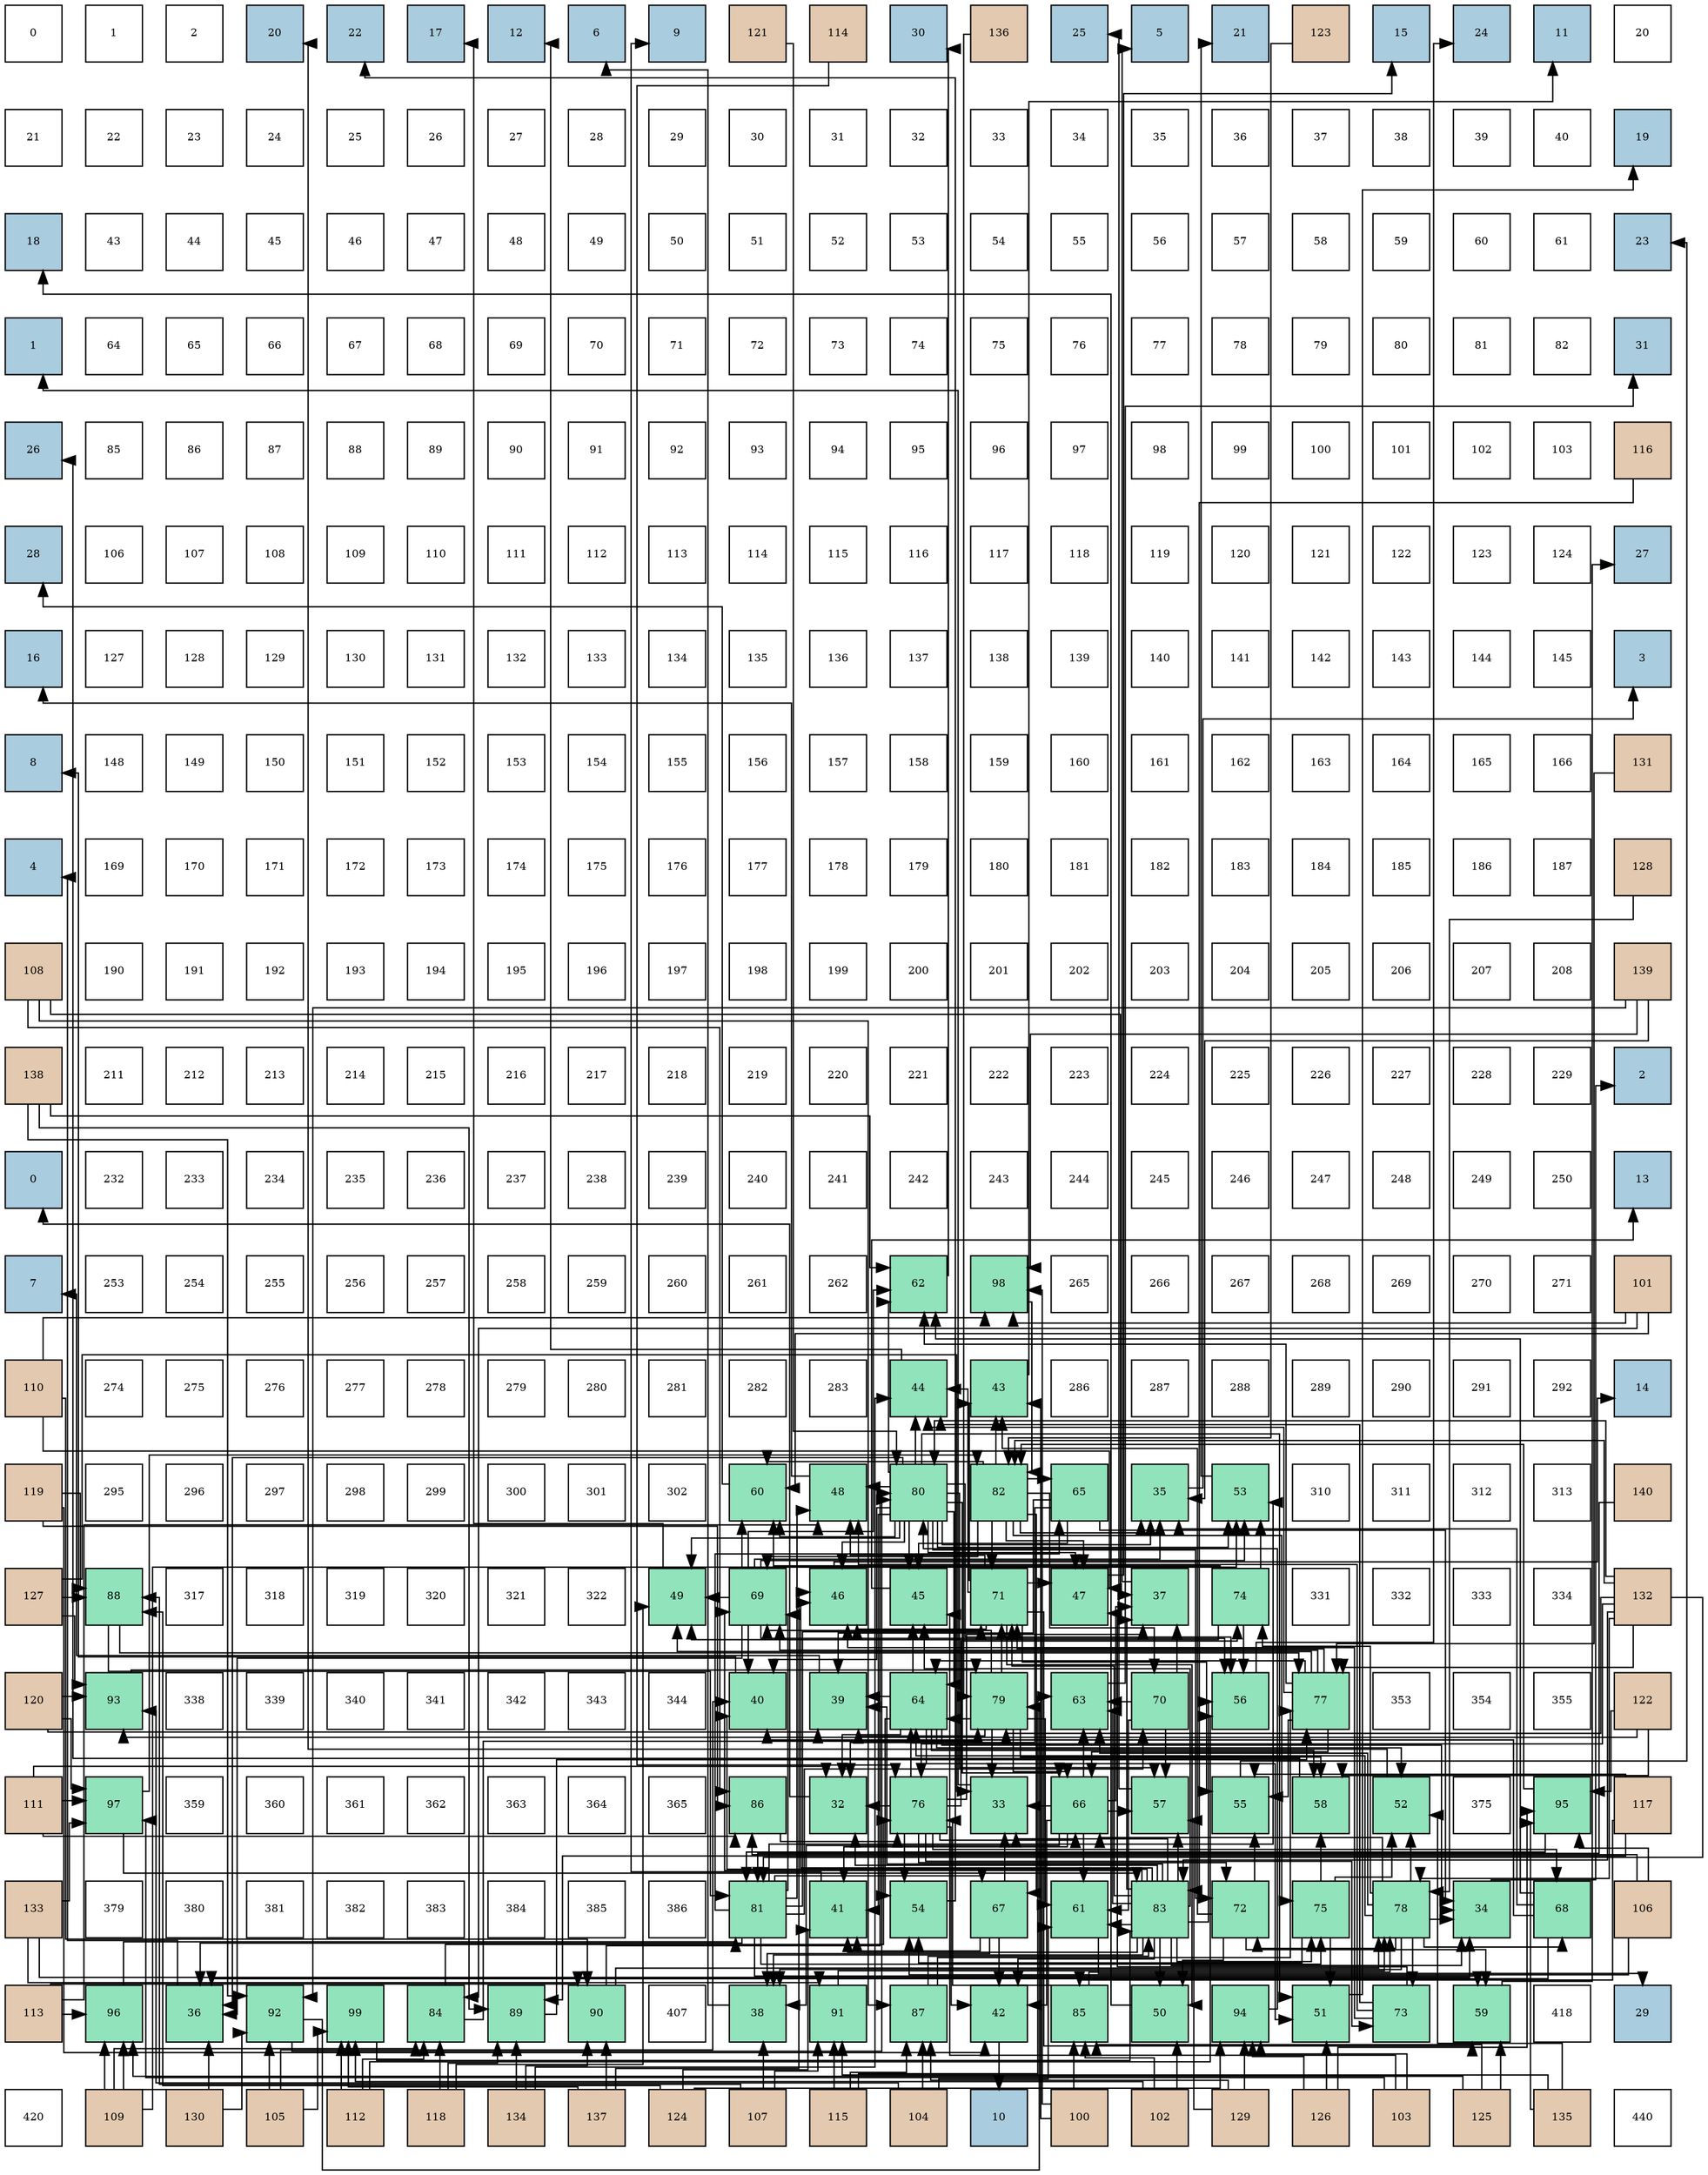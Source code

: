 digraph layout{
 rankdir=TB;
 splines=ortho;
 node [style=filled shape=square fixedsize=true width=0.6];
0[label="0", fontsize=8, fillcolor="#ffffff"];
1[label="1", fontsize=8, fillcolor="#ffffff"];
2[label="2", fontsize=8, fillcolor="#ffffff"];
3[label="20", fontsize=8, fillcolor="#a9ccde"];
4[label="22", fontsize=8, fillcolor="#a9ccde"];
5[label="17", fontsize=8, fillcolor="#a9ccde"];
6[label="12", fontsize=8, fillcolor="#a9ccde"];
7[label="6", fontsize=8, fillcolor="#a9ccde"];
8[label="9", fontsize=8, fillcolor="#a9ccde"];
9[label="121", fontsize=8, fillcolor="#e3c9af"];
10[label="114", fontsize=8, fillcolor="#e3c9af"];
11[label="30", fontsize=8, fillcolor="#a9ccde"];
12[label="136", fontsize=8, fillcolor="#e3c9af"];
13[label="25", fontsize=8, fillcolor="#a9ccde"];
14[label="5", fontsize=8, fillcolor="#a9ccde"];
15[label="21", fontsize=8, fillcolor="#a9ccde"];
16[label="123", fontsize=8, fillcolor="#e3c9af"];
17[label="15", fontsize=8, fillcolor="#a9ccde"];
18[label="24", fontsize=8, fillcolor="#a9ccde"];
19[label="11", fontsize=8, fillcolor="#a9ccde"];
20[label="20", fontsize=8, fillcolor="#ffffff"];
21[label="21", fontsize=8, fillcolor="#ffffff"];
22[label="22", fontsize=8, fillcolor="#ffffff"];
23[label="23", fontsize=8, fillcolor="#ffffff"];
24[label="24", fontsize=8, fillcolor="#ffffff"];
25[label="25", fontsize=8, fillcolor="#ffffff"];
26[label="26", fontsize=8, fillcolor="#ffffff"];
27[label="27", fontsize=8, fillcolor="#ffffff"];
28[label="28", fontsize=8, fillcolor="#ffffff"];
29[label="29", fontsize=8, fillcolor="#ffffff"];
30[label="30", fontsize=8, fillcolor="#ffffff"];
31[label="31", fontsize=8, fillcolor="#ffffff"];
32[label="32", fontsize=8, fillcolor="#ffffff"];
33[label="33", fontsize=8, fillcolor="#ffffff"];
34[label="34", fontsize=8, fillcolor="#ffffff"];
35[label="35", fontsize=8, fillcolor="#ffffff"];
36[label="36", fontsize=8, fillcolor="#ffffff"];
37[label="37", fontsize=8, fillcolor="#ffffff"];
38[label="38", fontsize=8, fillcolor="#ffffff"];
39[label="39", fontsize=8, fillcolor="#ffffff"];
40[label="40", fontsize=8, fillcolor="#ffffff"];
41[label="19", fontsize=8, fillcolor="#a9ccde"];
42[label="18", fontsize=8, fillcolor="#a9ccde"];
43[label="43", fontsize=8, fillcolor="#ffffff"];
44[label="44", fontsize=8, fillcolor="#ffffff"];
45[label="45", fontsize=8, fillcolor="#ffffff"];
46[label="46", fontsize=8, fillcolor="#ffffff"];
47[label="47", fontsize=8, fillcolor="#ffffff"];
48[label="48", fontsize=8, fillcolor="#ffffff"];
49[label="49", fontsize=8, fillcolor="#ffffff"];
50[label="50", fontsize=8, fillcolor="#ffffff"];
51[label="51", fontsize=8, fillcolor="#ffffff"];
52[label="52", fontsize=8, fillcolor="#ffffff"];
53[label="53", fontsize=8, fillcolor="#ffffff"];
54[label="54", fontsize=8, fillcolor="#ffffff"];
55[label="55", fontsize=8, fillcolor="#ffffff"];
56[label="56", fontsize=8, fillcolor="#ffffff"];
57[label="57", fontsize=8, fillcolor="#ffffff"];
58[label="58", fontsize=8, fillcolor="#ffffff"];
59[label="59", fontsize=8, fillcolor="#ffffff"];
60[label="60", fontsize=8, fillcolor="#ffffff"];
61[label="61", fontsize=8, fillcolor="#ffffff"];
62[label="23", fontsize=8, fillcolor="#a9ccde"];
63[label="1", fontsize=8, fillcolor="#a9ccde"];
64[label="64", fontsize=8, fillcolor="#ffffff"];
65[label="65", fontsize=8, fillcolor="#ffffff"];
66[label="66", fontsize=8, fillcolor="#ffffff"];
67[label="67", fontsize=8, fillcolor="#ffffff"];
68[label="68", fontsize=8, fillcolor="#ffffff"];
69[label="69", fontsize=8, fillcolor="#ffffff"];
70[label="70", fontsize=8, fillcolor="#ffffff"];
71[label="71", fontsize=8, fillcolor="#ffffff"];
72[label="72", fontsize=8, fillcolor="#ffffff"];
73[label="73", fontsize=8, fillcolor="#ffffff"];
74[label="74", fontsize=8, fillcolor="#ffffff"];
75[label="75", fontsize=8, fillcolor="#ffffff"];
76[label="76", fontsize=8, fillcolor="#ffffff"];
77[label="77", fontsize=8, fillcolor="#ffffff"];
78[label="78", fontsize=8, fillcolor="#ffffff"];
79[label="79", fontsize=8, fillcolor="#ffffff"];
80[label="80", fontsize=8, fillcolor="#ffffff"];
81[label="81", fontsize=8, fillcolor="#ffffff"];
82[label="82", fontsize=8, fillcolor="#ffffff"];
83[label="31", fontsize=8, fillcolor="#a9ccde"];
84[label="26", fontsize=8, fillcolor="#a9ccde"];
85[label="85", fontsize=8, fillcolor="#ffffff"];
86[label="86", fontsize=8, fillcolor="#ffffff"];
87[label="87", fontsize=8, fillcolor="#ffffff"];
88[label="88", fontsize=8, fillcolor="#ffffff"];
89[label="89", fontsize=8, fillcolor="#ffffff"];
90[label="90", fontsize=8, fillcolor="#ffffff"];
91[label="91", fontsize=8, fillcolor="#ffffff"];
92[label="92", fontsize=8, fillcolor="#ffffff"];
93[label="93", fontsize=8, fillcolor="#ffffff"];
94[label="94", fontsize=8, fillcolor="#ffffff"];
95[label="95", fontsize=8, fillcolor="#ffffff"];
96[label="96", fontsize=8, fillcolor="#ffffff"];
97[label="97", fontsize=8, fillcolor="#ffffff"];
98[label="98", fontsize=8, fillcolor="#ffffff"];
99[label="99", fontsize=8, fillcolor="#ffffff"];
100[label="100", fontsize=8, fillcolor="#ffffff"];
101[label="101", fontsize=8, fillcolor="#ffffff"];
102[label="102", fontsize=8, fillcolor="#ffffff"];
103[label="103", fontsize=8, fillcolor="#ffffff"];
104[label="116", fontsize=8, fillcolor="#e3c9af"];
105[label="28", fontsize=8, fillcolor="#a9ccde"];
106[label="106", fontsize=8, fillcolor="#ffffff"];
107[label="107", fontsize=8, fillcolor="#ffffff"];
108[label="108", fontsize=8, fillcolor="#ffffff"];
109[label="109", fontsize=8, fillcolor="#ffffff"];
110[label="110", fontsize=8, fillcolor="#ffffff"];
111[label="111", fontsize=8, fillcolor="#ffffff"];
112[label="112", fontsize=8, fillcolor="#ffffff"];
113[label="113", fontsize=8, fillcolor="#ffffff"];
114[label="114", fontsize=8, fillcolor="#ffffff"];
115[label="115", fontsize=8, fillcolor="#ffffff"];
116[label="116", fontsize=8, fillcolor="#ffffff"];
117[label="117", fontsize=8, fillcolor="#ffffff"];
118[label="118", fontsize=8, fillcolor="#ffffff"];
119[label="119", fontsize=8, fillcolor="#ffffff"];
120[label="120", fontsize=8, fillcolor="#ffffff"];
121[label="121", fontsize=8, fillcolor="#ffffff"];
122[label="122", fontsize=8, fillcolor="#ffffff"];
123[label="123", fontsize=8, fillcolor="#ffffff"];
124[label="124", fontsize=8, fillcolor="#ffffff"];
125[label="27", fontsize=8, fillcolor="#a9ccde"];
126[label="16", fontsize=8, fillcolor="#a9ccde"];
127[label="127", fontsize=8, fillcolor="#ffffff"];
128[label="128", fontsize=8, fillcolor="#ffffff"];
129[label="129", fontsize=8, fillcolor="#ffffff"];
130[label="130", fontsize=8, fillcolor="#ffffff"];
131[label="131", fontsize=8, fillcolor="#ffffff"];
132[label="132", fontsize=8, fillcolor="#ffffff"];
133[label="133", fontsize=8, fillcolor="#ffffff"];
134[label="134", fontsize=8, fillcolor="#ffffff"];
135[label="135", fontsize=8, fillcolor="#ffffff"];
136[label="136", fontsize=8, fillcolor="#ffffff"];
137[label="137", fontsize=8, fillcolor="#ffffff"];
138[label="138", fontsize=8, fillcolor="#ffffff"];
139[label="139", fontsize=8, fillcolor="#ffffff"];
140[label="140", fontsize=8, fillcolor="#ffffff"];
141[label="141", fontsize=8, fillcolor="#ffffff"];
142[label="142", fontsize=8, fillcolor="#ffffff"];
143[label="143", fontsize=8, fillcolor="#ffffff"];
144[label="144", fontsize=8, fillcolor="#ffffff"];
145[label="145", fontsize=8, fillcolor="#ffffff"];
146[label="3", fontsize=8, fillcolor="#a9ccde"];
147[label="8", fontsize=8, fillcolor="#a9ccde"];
148[label="148", fontsize=8, fillcolor="#ffffff"];
149[label="149", fontsize=8, fillcolor="#ffffff"];
150[label="150", fontsize=8, fillcolor="#ffffff"];
151[label="151", fontsize=8, fillcolor="#ffffff"];
152[label="152", fontsize=8, fillcolor="#ffffff"];
153[label="153", fontsize=8, fillcolor="#ffffff"];
154[label="154", fontsize=8, fillcolor="#ffffff"];
155[label="155", fontsize=8, fillcolor="#ffffff"];
156[label="156", fontsize=8, fillcolor="#ffffff"];
157[label="157", fontsize=8, fillcolor="#ffffff"];
158[label="158", fontsize=8, fillcolor="#ffffff"];
159[label="159", fontsize=8, fillcolor="#ffffff"];
160[label="160", fontsize=8, fillcolor="#ffffff"];
161[label="161", fontsize=8, fillcolor="#ffffff"];
162[label="162", fontsize=8, fillcolor="#ffffff"];
163[label="163", fontsize=8, fillcolor="#ffffff"];
164[label="164", fontsize=8, fillcolor="#ffffff"];
165[label="165", fontsize=8, fillcolor="#ffffff"];
166[label="166", fontsize=8, fillcolor="#ffffff"];
167[label="131", fontsize=8, fillcolor="#e3c9af"];
168[label="4", fontsize=8, fillcolor="#a9ccde"];
169[label="169", fontsize=8, fillcolor="#ffffff"];
170[label="170", fontsize=8, fillcolor="#ffffff"];
171[label="171", fontsize=8, fillcolor="#ffffff"];
172[label="172", fontsize=8, fillcolor="#ffffff"];
173[label="173", fontsize=8, fillcolor="#ffffff"];
174[label="174", fontsize=8, fillcolor="#ffffff"];
175[label="175", fontsize=8, fillcolor="#ffffff"];
176[label="176", fontsize=8, fillcolor="#ffffff"];
177[label="177", fontsize=8, fillcolor="#ffffff"];
178[label="178", fontsize=8, fillcolor="#ffffff"];
179[label="179", fontsize=8, fillcolor="#ffffff"];
180[label="180", fontsize=8, fillcolor="#ffffff"];
181[label="181", fontsize=8, fillcolor="#ffffff"];
182[label="182", fontsize=8, fillcolor="#ffffff"];
183[label="183", fontsize=8, fillcolor="#ffffff"];
184[label="184", fontsize=8, fillcolor="#ffffff"];
185[label="185", fontsize=8, fillcolor="#ffffff"];
186[label="186", fontsize=8, fillcolor="#ffffff"];
187[label="187", fontsize=8, fillcolor="#ffffff"];
188[label="128", fontsize=8, fillcolor="#e3c9af"];
189[label="108", fontsize=8, fillcolor="#e3c9af"];
190[label="190", fontsize=8, fillcolor="#ffffff"];
191[label="191", fontsize=8, fillcolor="#ffffff"];
192[label="192", fontsize=8, fillcolor="#ffffff"];
193[label="193", fontsize=8, fillcolor="#ffffff"];
194[label="194", fontsize=8, fillcolor="#ffffff"];
195[label="195", fontsize=8, fillcolor="#ffffff"];
196[label="196", fontsize=8, fillcolor="#ffffff"];
197[label="197", fontsize=8, fillcolor="#ffffff"];
198[label="198", fontsize=8, fillcolor="#ffffff"];
199[label="199", fontsize=8, fillcolor="#ffffff"];
200[label="200", fontsize=8, fillcolor="#ffffff"];
201[label="201", fontsize=8, fillcolor="#ffffff"];
202[label="202", fontsize=8, fillcolor="#ffffff"];
203[label="203", fontsize=8, fillcolor="#ffffff"];
204[label="204", fontsize=8, fillcolor="#ffffff"];
205[label="205", fontsize=8, fillcolor="#ffffff"];
206[label="206", fontsize=8, fillcolor="#ffffff"];
207[label="207", fontsize=8, fillcolor="#ffffff"];
208[label="208", fontsize=8, fillcolor="#ffffff"];
209[label="139", fontsize=8, fillcolor="#e3c9af"];
210[label="138", fontsize=8, fillcolor="#e3c9af"];
211[label="211", fontsize=8, fillcolor="#ffffff"];
212[label="212", fontsize=8, fillcolor="#ffffff"];
213[label="213", fontsize=8, fillcolor="#ffffff"];
214[label="214", fontsize=8, fillcolor="#ffffff"];
215[label="215", fontsize=8, fillcolor="#ffffff"];
216[label="216", fontsize=8, fillcolor="#ffffff"];
217[label="217", fontsize=8, fillcolor="#ffffff"];
218[label="218", fontsize=8, fillcolor="#ffffff"];
219[label="219", fontsize=8, fillcolor="#ffffff"];
220[label="220", fontsize=8, fillcolor="#ffffff"];
221[label="221", fontsize=8, fillcolor="#ffffff"];
222[label="222", fontsize=8, fillcolor="#ffffff"];
223[label="223", fontsize=8, fillcolor="#ffffff"];
224[label="224", fontsize=8, fillcolor="#ffffff"];
225[label="225", fontsize=8, fillcolor="#ffffff"];
226[label="226", fontsize=8, fillcolor="#ffffff"];
227[label="227", fontsize=8, fillcolor="#ffffff"];
228[label="228", fontsize=8, fillcolor="#ffffff"];
229[label="229", fontsize=8, fillcolor="#ffffff"];
230[label="2", fontsize=8, fillcolor="#a9ccde"];
231[label="0", fontsize=8, fillcolor="#a9ccde"];
232[label="232", fontsize=8, fillcolor="#ffffff"];
233[label="233", fontsize=8, fillcolor="#ffffff"];
234[label="234", fontsize=8, fillcolor="#ffffff"];
235[label="235", fontsize=8, fillcolor="#ffffff"];
236[label="236", fontsize=8, fillcolor="#ffffff"];
237[label="237", fontsize=8, fillcolor="#ffffff"];
238[label="238", fontsize=8, fillcolor="#ffffff"];
239[label="239", fontsize=8, fillcolor="#ffffff"];
240[label="240", fontsize=8, fillcolor="#ffffff"];
241[label="241", fontsize=8, fillcolor="#ffffff"];
242[label="242", fontsize=8, fillcolor="#ffffff"];
243[label="243", fontsize=8, fillcolor="#ffffff"];
244[label="244", fontsize=8, fillcolor="#ffffff"];
245[label="245", fontsize=8, fillcolor="#ffffff"];
246[label="246", fontsize=8, fillcolor="#ffffff"];
247[label="247", fontsize=8, fillcolor="#ffffff"];
248[label="248", fontsize=8, fillcolor="#ffffff"];
249[label="249", fontsize=8, fillcolor="#ffffff"];
250[label="250", fontsize=8, fillcolor="#ffffff"];
251[label="13", fontsize=8, fillcolor="#a9ccde"];
252[label="7", fontsize=8, fillcolor="#a9ccde"];
253[label="253", fontsize=8, fillcolor="#ffffff"];
254[label="254", fontsize=8, fillcolor="#ffffff"];
255[label="255", fontsize=8, fillcolor="#ffffff"];
256[label="256", fontsize=8, fillcolor="#ffffff"];
257[label="257", fontsize=8, fillcolor="#ffffff"];
258[label="258", fontsize=8, fillcolor="#ffffff"];
259[label="259", fontsize=8, fillcolor="#ffffff"];
260[label="260", fontsize=8, fillcolor="#ffffff"];
261[label="261", fontsize=8, fillcolor="#ffffff"];
262[label="262", fontsize=8, fillcolor="#ffffff"];
263[label="62", fontsize=8, fillcolor="#91e3bb"];
264[label="98", fontsize=8, fillcolor="#91e3bb"];
265[label="265", fontsize=8, fillcolor="#ffffff"];
266[label="266", fontsize=8, fillcolor="#ffffff"];
267[label="267", fontsize=8, fillcolor="#ffffff"];
268[label="268", fontsize=8, fillcolor="#ffffff"];
269[label="269", fontsize=8, fillcolor="#ffffff"];
270[label="270", fontsize=8, fillcolor="#ffffff"];
271[label="271", fontsize=8, fillcolor="#ffffff"];
272[label="101", fontsize=8, fillcolor="#e3c9af"];
273[label="110", fontsize=8, fillcolor="#e3c9af"];
274[label="274", fontsize=8, fillcolor="#ffffff"];
275[label="275", fontsize=8, fillcolor="#ffffff"];
276[label="276", fontsize=8, fillcolor="#ffffff"];
277[label="277", fontsize=8, fillcolor="#ffffff"];
278[label="278", fontsize=8, fillcolor="#ffffff"];
279[label="279", fontsize=8, fillcolor="#ffffff"];
280[label="280", fontsize=8, fillcolor="#ffffff"];
281[label="281", fontsize=8, fillcolor="#ffffff"];
282[label="282", fontsize=8, fillcolor="#ffffff"];
283[label="283", fontsize=8, fillcolor="#ffffff"];
284[label="44", fontsize=8, fillcolor="#91e3bb"];
285[label="43", fontsize=8, fillcolor="#91e3bb"];
286[label="286", fontsize=8, fillcolor="#ffffff"];
287[label="287", fontsize=8, fillcolor="#ffffff"];
288[label="288", fontsize=8, fillcolor="#ffffff"];
289[label="289", fontsize=8, fillcolor="#ffffff"];
290[label="290", fontsize=8, fillcolor="#ffffff"];
291[label="291", fontsize=8, fillcolor="#ffffff"];
292[label="292", fontsize=8, fillcolor="#ffffff"];
293[label="14", fontsize=8, fillcolor="#a9ccde"];
294[label="119", fontsize=8, fillcolor="#e3c9af"];
295[label="295", fontsize=8, fillcolor="#ffffff"];
296[label="296", fontsize=8, fillcolor="#ffffff"];
297[label="297", fontsize=8, fillcolor="#ffffff"];
298[label="298", fontsize=8, fillcolor="#ffffff"];
299[label="299", fontsize=8, fillcolor="#ffffff"];
300[label="300", fontsize=8, fillcolor="#ffffff"];
301[label="301", fontsize=8, fillcolor="#ffffff"];
302[label="302", fontsize=8, fillcolor="#ffffff"];
303[label="60", fontsize=8, fillcolor="#91e3bb"];
304[label="48", fontsize=8, fillcolor="#91e3bb"];
305[label="80", fontsize=8, fillcolor="#91e3bb"];
306[label="82", fontsize=8, fillcolor="#91e3bb"];
307[label="65", fontsize=8, fillcolor="#91e3bb"];
308[label="35", fontsize=8, fillcolor="#91e3bb"];
309[label="53", fontsize=8, fillcolor="#91e3bb"];
310[label="310", fontsize=8, fillcolor="#ffffff"];
311[label="311", fontsize=8, fillcolor="#ffffff"];
312[label="312", fontsize=8, fillcolor="#ffffff"];
313[label="313", fontsize=8, fillcolor="#ffffff"];
314[label="140", fontsize=8, fillcolor="#e3c9af"];
315[label="127", fontsize=8, fillcolor="#e3c9af"];
316[label="88", fontsize=8, fillcolor="#91e3bb"];
317[label="317", fontsize=8, fillcolor="#ffffff"];
318[label="318", fontsize=8, fillcolor="#ffffff"];
319[label="319", fontsize=8, fillcolor="#ffffff"];
320[label="320", fontsize=8, fillcolor="#ffffff"];
321[label="321", fontsize=8, fillcolor="#ffffff"];
322[label="322", fontsize=8, fillcolor="#ffffff"];
323[label="49", fontsize=8, fillcolor="#91e3bb"];
324[label="69", fontsize=8, fillcolor="#91e3bb"];
325[label="46", fontsize=8, fillcolor="#91e3bb"];
326[label="45", fontsize=8, fillcolor="#91e3bb"];
327[label="71", fontsize=8, fillcolor="#91e3bb"];
328[label="47", fontsize=8, fillcolor="#91e3bb"];
329[label="37", fontsize=8, fillcolor="#91e3bb"];
330[label="74", fontsize=8, fillcolor="#91e3bb"];
331[label="331", fontsize=8, fillcolor="#ffffff"];
332[label="332", fontsize=8, fillcolor="#ffffff"];
333[label="333", fontsize=8, fillcolor="#ffffff"];
334[label="334", fontsize=8, fillcolor="#ffffff"];
335[label="132", fontsize=8, fillcolor="#e3c9af"];
336[label="120", fontsize=8, fillcolor="#e3c9af"];
337[label="93", fontsize=8, fillcolor="#91e3bb"];
338[label="338", fontsize=8, fillcolor="#ffffff"];
339[label="339", fontsize=8, fillcolor="#ffffff"];
340[label="340", fontsize=8, fillcolor="#ffffff"];
341[label="341", fontsize=8, fillcolor="#ffffff"];
342[label="342", fontsize=8, fillcolor="#ffffff"];
343[label="343", fontsize=8, fillcolor="#ffffff"];
344[label="344", fontsize=8, fillcolor="#ffffff"];
345[label="40", fontsize=8, fillcolor="#91e3bb"];
346[label="39", fontsize=8, fillcolor="#91e3bb"];
347[label="64", fontsize=8, fillcolor="#91e3bb"];
348[label="79", fontsize=8, fillcolor="#91e3bb"];
349[label="63", fontsize=8, fillcolor="#91e3bb"];
350[label="70", fontsize=8, fillcolor="#91e3bb"];
351[label="56", fontsize=8, fillcolor="#91e3bb"];
352[label="77", fontsize=8, fillcolor="#91e3bb"];
353[label="353", fontsize=8, fillcolor="#ffffff"];
354[label="354", fontsize=8, fillcolor="#ffffff"];
355[label="355", fontsize=8, fillcolor="#ffffff"];
356[label="122", fontsize=8, fillcolor="#e3c9af"];
357[label="111", fontsize=8, fillcolor="#e3c9af"];
358[label="97", fontsize=8, fillcolor="#91e3bb"];
359[label="359", fontsize=8, fillcolor="#ffffff"];
360[label="360", fontsize=8, fillcolor="#ffffff"];
361[label="361", fontsize=8, fillcolor="#ffffff"];
362[label="362", fontsize=8, fillcolor="#ffffff"];
363[label="363", fontsize=8, fillcolor="#ffffff"];
364[label="364", fontsize=8, fillcolor="#ffffff"];
365[label="365", fontsize=8, fillcolor="#ffffff"];
366[label="86", fontsize=8, fillcolor="#91e3bb"];
367[label="32", fontsize=8, fillcolor="#91e3bb"];
368[label="76", fontsize=8, fillcolor="#91e3bb"];
369[label="33", fontsize=8, fillcolor="#91e3bb"];
370[label="66", fontsize=8, fillcolor="#91e3bb"];
371[label="57", fontsize=8, fillcolor="#91e3bb"];
372[label="55", fontsize=8, fillcolor="#91e3bb"];
373[label="58", fontsize=8, fillcolor="#91e3bb"];
374[label="52", fontsize=8, fillcolor="#91e3bb"];
375[label="375", fontsize=8, fillcolor="#ffffff"];
376[label="95", fontsize=8, fillcolor="#91e3bb"];
377[label="117", fontsize=8, fillcolor="#e3c9af"];
378[label="133", fontsize=8, fillcolor="#e3c9af"];
379[label="379", fontsize=8, fillcolor="#ffffff"];
380[label="380", fontsize=8, fillcolor="#ffffff"];
381[label="381", fontsize=8, fillcolor="#ffffff"];
382[label="382", fontsize=8, fillcolor="#ffffff"];
383[label="383", fontsize=8, fillcolor="#ffffff"];
384[label="384", fontsize=8, fillcolor="#ffffff"];
385[label="385", fontsize=8, fillcolor="#ffffff"];
386[label="386", fontsize=8, fillcolor="#ffffff"];
387[label="81", fontsize=8, fillcolor="#91e3bb"];
388[label="41", fontsize=8, fillcolor="#91e3bb"];
389[label="54", fontsize=8, fillcolor="#91e3bb"];
390[label="67", fontsize=8, fillcolor="#91e3bb"];
391[label="61", fontsize=8, fillcolor="#91e3bb"];
392[label="83", fontsize=8, fillcolor="#91e3bb"];
393[label="72", fontsize=8, fillcolor="#91e3bb"];
394[label="75", fontsize=8, fillcolor="#91e3bb"];
395[label="78", fontsize=8, fillcolor="#91e3bb"];
396[label="34", fontsize=8, fillcolor="#91e3bb"];
397[label="68", fontsize=8, fillcolor="#91e3bb"];
398[label="106", fontsize=8, fillcolor="#e3c9af"];
399[label="113", fontsize=8, fillcolor="#e3c9af"];
400[label="96", fontsize=8, fillcolor="#91e3bb"];
401[label="36", fontsize=8, fillcolor="#91e3bb"];
402[label="92", fontsize=8, fillcolor="#91e3bb"];
403[label="99", fontsize=8, fillcolor="#91e3bb"];
404[label="84", fontsize=8, fillcolor="#91e3bb"];
405[label="89", fontsize=8, fillcolor="#91e3bb"];
406[label="90", fontsize=8, fillcolor="#91e3bb"];
407[label="407", fontsize=8, fillcolor="#ffffff"];
408[label="38", fontsize=8, fillcolor="#91e3bb"];
409[label="91", fontsize=8, fillcolor="#91e3bb"];
410[label="87", fontsize=8, fillcolor="#91e3bb"];
411[label="42", fontsize=8, fillcolor="#91e3bb"];
412[label="85", fontsize=8, fillcolor="#91e3bb"];
413[label="50", fontsize=8, fillcolor="#91e3bb"];
414[label="94", fontsize=8, fillcolor="#91e3bb"];
415[label="51", fontsize=8, fillcolor="#91e3bb"];
416[label="73", fontsize=8, fillcolor="#91e3bb"];
417[label="59", fontsize=8, fillcolor="#91e3bb"];
418[label="418", fontsize=8, fillcolor="#ffffff"];
419[label="29", fontsize=8, fillcolor="#a9ccde"];
420[label="420", fontsize=8, fillcolor="#ffffff"];
421[label="109", fontsize=8, fillcolor="#e3c9af"];
422[label="130", fontsize=8, fillcolor="#e3c9af"];
423[label="105", fontsize=8, fillcolor="#e3c9af"];
424[label="112", fontsize=8, fillcolor="#e3c9af"];
425[label="118", fontsize=8, fillcolor="#e3c9af"];
426[label="134", fontsize=8, fillcolor="#e3c9af"];
427[label="137", fontsize=8, fillcolor="#e3c9af"];
428[label="124", fontsize=8, fillcolor="#e3c9af"];
429[label="107", fontsize=8, fillcolor="#e3c9af"];
430[label="115", fontsize=8, fillcolor="#e3c9af"];
431[label="104", fontsize=8, fillcolor="#e3c9af"];
432[label="10", fontsize=8, fillcolor="#a9ccde"];
433[label="100", fontsize=8, fillcolor="#e3c9af"];
434[label="102", fontsize=8, fillcolor="#e3c9af"];
435[label="129", fontsize=8, fillcolor="#e3c9af"];
436[label="126", fontsize=8, fillcolor="#e3c9af"];
437[label="103", fontsize=8, fillcolor="#e3c9af"];
438[label="125", fontsize=8, fillcolor="#e3c9af"];
439[label="135", fontsize=8, fillcolor="#e3c9af"];
440[label="440", fontsize=8, fillcolor="#ffffff"];
edge [constraint=false, style=vis];367 -> 231;
369 -> 63;
396 -> 230;
308 -> 146;
401 -> 168;
329 -> 14;
408 -> 7;
346 -> 252;
345 -> 147;
388 -> 8;
411 -> 432;
285 -> 19;
284 -> 6;
326 -> 251;
325 -> 293;
328 -> 17;
304 -> 126;
323 -> 5;
413 -> 42;
415 -> 41;
374 -> 3;
309 -> 15;
389 -> 4;
372 -> 62;
351 -> 18;
371 -> 13;
373 -> 84;
417 -> 125;
303 -> 105;
391 -> 419;
263 -> 11;
349 -> 83;
347 -> 367;
347 -> 396;
347 -> 346;
347 -> 326;
347 -> 415;
347 -> 374;
347 -> 389;
347 -> 373;
307 -> 367;
307 -> 396;
307 -> 346;
307 -> 326;
370 -> 369;
370 -> 329;
370 -> 408;
370 -> 388;
370 -> 411;
370 -> 371;
370 -> 391;
370 -> 349;
390 -> 369;
390 -> 408;
390 -> 388;
390 -> 411;
397 -> 308;
397 -> 401;
397 -> 345;
397 -> 263;
324 -> 308;
324 -> 401;
324 -> 345;
324 -> 323;
324 -> 309;
324 -> 351;
324 -> 303;
324 -> 263;
350 -> 329;
350 -> 371;
350 -> 391;
350 -> 349;
327 -> 285;
327 -> 284;
327 -> 325;
327 -> 328;
327 -> 304;
327 -> 413;
327 -> 372;
327 -> 417;
393 -> 285;
393 -> 413;
393 -> 372;
393 -> 417;
416 -> 284;
416 -> 325;
416 -> 328;
416 -> 304;
330 -> 323;
330 -> 309;
330 -> 351;
330 -> 303;
394 -> 415;
394 -> 374;
394 -> 389;
394 -> 373;
368 -> 367;
368 -> 329;
368 -> 411;
368 -> 389;
368 -> 347;
368 -> 370;
368 -> 397;
368 -> 393;
368 -> 416;
368 -> 330;
352 -> 284;
352 -> 323;
352 -> 372;
352 -> 263;
352 -> 347;
352 -> 370;
352 -> 324;
352 -> 327;
395 -> 396;
395 -> 408;
395 -> 374;
395 -> 349;
395 -> 347;
395 -> 370;
395 -> 397;
395 -> 393;
395 -> 416;
395 -> 330;
348 -> 369;
348 -> 346;
348 -> 373;
348 -> 391;
348 -> 347;
348 -> 370;
348 -> 324;
348 -> 327;
305 -> 308;
305 -> 401;
305 -> 345;
305 -> 388;
305 -> 284;
305 -> 326;
305 -> 325;
305 -> 328;
305 -> 304;
305 -> 323;
305 -> 415;
305 -> 309;
305 -> 351;
305 -> 371;
305 -> 303;
305 -> 263;
305 -> 347;
305 -> 370;
305 -> 393;
387 -> 401;
387 -> 304;
387 -> 309;
387 -> 417;
387 -> 307;
387 -> 390;
387 -> 324;
387 -> 350;
387 -> 327;
387 -> 394;
306 -> 308;
306 -> 285;
306 -> 328;
306 -> 303;
306 -> 307;
306 -> 390;
306 -> 324;
306 -> 350;
306 -> 327;
306 -> 394;
392 -> 367;
392 -> 369;
392 -> 396;
392 -> 329;
392 -> 408;
392 -> 346;
392 -> 345;
392 -> 388;
392 -> 411;
392 -> 326;
392 -> 325;
392 -> 413;
392 -> 351;
392 -> 371;
392 -> 391;
392 -> 349;
392 -> 324;
392 -> 327;
392 -> 394;
404 -> 368;
404 -> 348;
412 -> 368;
412 -> 395;
366 -> 368;
410 -> 352;
410 -> 392;
316 -> 352;
316 -> 387;
405 -> 352;
406 -> 395;
406 -> 305;
409 -> 395;
402 -> 348;
402 -> 305;
337 -> 348;
414 -> 305;
376 -> 387;
376 -> 306;
400 -> 387;
358 -> 306;
358 -> 392;
264 -> 306;
403 -> 392;
433 -> 285;
433 -> 412;
433 -> 264;
272 -> 303;
272 -> 404;
272 -> 264;
434 -> 413;
434 -> 412;
434 -> 403;
437 -> 326;
437 -> 414;
437 -> 358;
431 -> 391;
431 -> 410;
431 -> 337;
423 -> 345;
423 -> 402;
423 -> 403;
398 -> 389;
398 -> 366;
398 -> 376;
429 -> 408;
429 -> 316;
429 -> 409;
189 -> 329;
189 -> 366;
189 -> 410;
421 -> 309;
421 -> 404;
421 -> 400;
273 -> 328;
273 -> 406;
273 -> 264;
357 -> 367;
357 -> 366;
357 -> 358;
424 -> 351;
424 -> 404;
424 -> 403;
399 -> 304;
399 -> 406;
399 -> 400;
10 -> 368;
430 -> 349;
430 -> 410;
430 -> 409;
104 -> 392;
377 -> 372;
377 -> 412;
377 -> 405;
425 -> 323;
425 -> 404;
425 -> 405;
294 -> 411;
294 -> 366;
294 -> 316;
336 -> 346;
336 -> 337;
336 -> 358;
9 -> 305;
356 -> 373;
356 -> 337;
356 -> 376;
16 -> 306;
428 -> 388;
428 -> 316;
428 -> 414;
438 -> 417;
438 -> 412;
438 -> 400;
436 -> 415;
436 -> 414;
436 -> 376;
315 -> 369;
315 -> 316;
315 -> 337;
188 -> 395;
435 -> 371;
435 -> 410;
435 -> 414;
422 -> 401;
422 -> 402;
422 -> 400;
167 -> 352;
335 -> 368;
335 -> 352;
335 -> 395;
335 -> 348;
335 -> 305;
335 -> 387;
335 -> 306;
335 -> 392;
378 -> 396;
378 -> 409;
378 -> 358;
426 -> 284;
426 -> 405;
426 -> 406;
439 -> 374;
439 -> 409;
439 -> 376;
12 -> 348;
427 -> 325;
427 -> 406;
427 -> 403;
210 -> 263;
210 -> 405;
210 -> 402;
209 -> 308;
209 -> 402;
209 -> 264;
314 -> 387;
edge [constraint=true, style=invis];
0 -> 21 -> 42 -> 63 -> 84 -> 105 -> 126 -> 147 -> 168 -> 189 -> 210 -> 231 -> 252 -> 273 -> 294 -> 315 -> 336 -> 357 -> 378 -> 399 -> 420;
1 -> 22 -> 43 -> 64 -> 85 -> 106 -> 127 -> 148 -> 169 -> 190 -> 211 -> 232 -> 253 -> 274 -> 295 -> 316 -> 337 -> 358 -> 379 -> 400 -> 421;
2 -> 23 -> 44 -> 65 -> 86 -> 107 -> 128 -> 149 -> 170 -> 191 -> 212 -> 233 -> 254 -> 275 -> 296 -> 317 -> 338 -> 359 -> 380 -> 401 -> 422;
3 -> 24 -> 45 -> 66 -> 87 -> 108 -> 129 -> 150 -> 171 -> 192 -> 213 -> 234 -> 255 -> 276 -> 297 -> 318 -> 339 -> 360 -> 381 -> 402 -> 423;
4 -> 25 -> 46 -> 67 -> 88 -> 109 -> 130 -> 151 -> 172 -> 193 -> 214 -> 235 -> 256 -> 277 -> 298 -> 319 -> 340 -> 361 -> 382 -> 403 -> 424;
5 -> 26 -> 47 -> 68 -> 89 -> 110 -> 131 -> 152 -> 173 -> 194 -> 215 -> 236 -> 257 -> 278 -> 299 -> 320 -> 341 -> 362 -> 383 -> 404 -> 425;
6 -> 27 -> 48 -> 69 -> 90 -> 111 -> 132 -> 153 -> 174 -> 195 -> 216 -> 237 -> 258 -> 279 -> 300 -> 321 -> 342 -> 363 -> 384 -> 405 -> 426;
7 -> 28 -> 49 -> 70 -> 91 -> 112 -> 133 -> 154 -> 175 -> 196 -> 217 -> 238 -> 259 -> 280 -> 301 -> 322 -> 343 -> 364 -> 385 -> 406 -> 427;
8 -> 29 -> 50 -> 71 -> 92 -> 113 -> 134 -> 155 -> 176 -> 197 -> 218 -> 239 -> 260 -> 281 -> 302 -> 323 -> 344 -> 365 -> 386 -> 407 -> 428;
9 -> 30 -> 51 -> 72 -> 93 -> 114 -> 135 -> 156 -> 177 -> 198 -> 219 -> 240 -> 261 -> 282 -> 303 -> 324 -> 345 -> 366 -> 387 -> 408 -> 429;
10 -> 31 -> 52 -> 73 -> 94 -> 115 -> 136 -> 157 -> 178 -> 199 -> 220 -> 241 -> 262 -> 283 -> 304 -> 325 -> 346 -> 367 -> 388 -> 409 -> 430;
11 -> 32 -> 53 -> 74 -> 95 -> 116 -> 137 -> 158 -> 179 -> 200 -> 221 -> 242 -> 263 -> 284 -> 305 -> 326 -> 347 -> 368 -> 389 -> 410 -> 431;
12 -> 33 -> 54 -> 75 -> 96 -> 117 -> 138 -> 159 -> 180 -> 201 -> 222 -> 243 -> 264 -> 285 -> 306 -> 327 -> 348 -> 369 -> 390 -> 411 -> 432;
13 -> 34 -> 55 -> 76 -> 97 -> 118 -> 139 -> 160 -> 181 -> 202 -> 223 -> 244 -> 265 -> 286 -> 307 -> 328 -> 349 -> 370 -> 391 -> 412 -> 433;
14 -> 35 -> 56 -> 77 -> 98 -> 119 -> 140 -> 161 -> 182 -> 203 -> 224 -> 245 -> 266 -> 287 -> 308 -> 329 -> 350 -> 371 -> 392 -> 413 -> 434;
15 -> 36 -> 57 -> 78 -> 99 -> 120 -> 141 -> 162 -> 183 -> 204 -> 225 -> 246 -> 267 -> 288 -> 309 -> 330 -> 351 -> 372 -> 393 -> 414 -> 435;
16 -> 37 -> 58 -> 79 -> 100 -> 121 -> 142 -> 163 -> 184 -> 205 -> 226 -> 247 -> 268 -> 289 -> 310 -> 331 -> 352 -> 373 -> 394 -> 415 -> 436;
17 -> 38 -> 59 -> 80 -> 101 -> 122 -> 143 -> 164 -> 185 -> 206 -> 227 -> 248 -> 269 -> 290 -> 311 -> 332 -> 353 -> 374 -> 395 -> 416 -> 437;
18 -> 39 -> 60 -> 81 -> 102 -> 123 -> 144 -> 165 -> 186 -> 207 -> 228 -> 249 -> 270 -> 291 -> 312 -> 333 -> 354 -> 375 -> 396 -> 417 -> 438;
19 -> 40 -> 61 -> 82 -> 103 -> 124 -> 145 -> 166 -> 187 -> 208 -> 229 -> 250 -> 271 -> 292 -> 313 -> 334 -> 355 -> 376 -> 397 -> 418 -> 439;
20 -> 41 -> 62 -> 83 -> 104 -> 125 -> 146 -> 167 -> 188 -> 209 -> 230 -> 251 -> 272 -> 293 -> 314 -> 335 -> 356 -> 377 -> 398 -> 419 -> 440;
rank = same {0 -> 1 -> 2 -> 3 -> 4 -> 5 -> 6 -> 7 -> 8 -> 9 -> 10 -> 11 -> 12 -> 13 -> 14 -> 15 -> 16 -> 17 -> 18 -> 19 -> 20};
rank = same {21 -> 22 -> 23 -> 24 -> 25 -> 26 -> 27 -> 28 -> 29 -> 30 -> 31 -> 32 -> 33 -> 34 -> 35 -> 36 -> 37 -> 38 -> 39 -> 40 -> 41};
rank = same {42 -> 43 -> 44 -> 45 -> 46 -> 47 -> 48 -> 49 -> 50 -> 51 -> 52 -> 53 -> 54 -> 55 -> 56 -> 57 -> 58 -> 59 -> 60 -> 61 -> 62};
rank = same {63 -> 64 -> 65 -> 66 -> 67 -> 68 -> 69 -> 70 -> 71 -> 72 -> 73 -> 74 -> 75 -> 76 -> 77 -> 78 -> 79 -> 80 -> 81 -> 82 -> 83};
rank = same {84 -> 85 -> 86 -> 87 -> 88 -> 89 -> 90 -> 91 -> 92 -> 93 -> 94 -> 95 -> 96 -> 97 -> 98 -> 99 -> 100 -> 101 -> 102 -> 103 -> 104};
rank = same {105 -> 106 -> 107 -> 108 -> 109 -> 110 -> 111 -> 112 -> 113 -> 114 -> 115 -> 116 -> 117 -> 118 -> 119 -> 120 -> 121 -> 122 -> 123 -> 124 -> 125};
rank = same {126 -> 127 -> 128 -> 129 -> 130 -> 131 -> 132 -> 133 -> 134 -> 135 -> 136 -> 137 -> 138 -> 139 -> 140 -> 141 -> 142 -> 143 -> 144 -> 145 -> 146};
rank = same {147 -> 148 -> 149 -> 150 -> 151 -> 152 -> 153 -> 154 -> 155 -> 156 -> 157 -> 158 -> 159 -> 160 -> 161 -> 162 -> 163 -> 164 -> 165 -> 166 -> 167};
rank = same {168 -> 169 -> 170 -> 171 -> 172 -> 173 -> 174 -> 175 -> 176 -> 177 -> 178 -> 179 -> 180 -> 181 -> 182 -> 183 -> 184 -> 185 -> 186 -> 187 -> 188};
rank = same {189 -> 190 -> 191 -> 192 -> 193 -> 194 -> 195 -> 196 -> 197 -> 198 -> 199 -> 200 -> 201 -> 202 -> 203 -> 204 -> 205 -> 206 -> 207 -> 208 -> 209};
rank = same {210 -> 211 -> 212 -> 213 -> 214 -> 215 -> 216 -> 217 -> 218 -> 219 -> 220 -> 221 -> 222 -> 223 -> 224 -> 225 -> 226 -> 227 -> 228 -> 229 -> 230};
rank = same {231 -> 232 -> 233 -> 234 -> 235 -> 236 -> 237 -> 238 -> 239 -> 240 -> 241 -> 242 -> 243 -> 244 -> 245 -> 246 -> 247 -> 248 -> 249 -> 250 -> 251};
rank = same {252 -> 253 -> 254 -> 255 -> 256 -> 257 -> 258 -> 259 -> 260 -> 261 -> 262 -> 263 -> 264 -> 265 -> 266 -> 267 -> 268 -> 269 -> 270 -> 271 -> 272};
rank = same {273 -> 274 -> 275 -> 276 -> 277 -> 278 -> 279 -> 280 -> 281 -> 282 -> 283 -> 284 -> 285 -> 286 -> 287 -> 288 -> 289 -> 290 -> 291 -> 292 -> 293};
rank = same {294 -> 295 -> 296 -> 297 -> 298 -> 299 -> 300 -> 301 -> 302 -> 303 -> 304 -> 305 -> 306 -> 307 -> 308 -> 309 -> 310 -> 311 -> 312 -> 313 -> 314};
rank = same {315 -> 316 -> 317 -> 318 -> 319 -> 320 -> 321 -> 322 -> 323 -> 324 -> 325 -> 326 -> 327 -> 328 -> 329 -> 330 -> 331 -> 332 -> 333 -> 334 -> 335};
rank = same {336 -> 337 -> 338 -> 339 -> 340 -> 341 -> 342 -> 343 -> 344 -> 345 -> 346 -> 347 -> 348 -> 349 -> 350 -> 351 -> 352 -> 353 -> 354 -> 355 -> 356};
rank = same {357 -> 358 -> 359 -> 360 -> 361 -> 362 -> 363 -> 364 -> 365 -> 366 -> 367 -> 368 -> 369 -> 370 -> 371 -> 372 -> 373 -> 374 -> 375 -> 376 -> 377};
rank = same {378 -> 379 -> 380 -> 381 -> 382 -> 383 -> 384 -> 385 -> 386 -> 387 -> 388 -> 389 -> 390 -> 391 -> 392 -> 393 -> 394 -> 395 -> 396 -> 397 -> 398};
rank = same {399 -> 400 -> 401 -> 402 -> 403 -> 404 -> 405 -> 406 -> 407 -> 408 -> 409 -> 410 -> 411 -> 412 -> 413 -> 414 -> 415 -> 416 -> 417 -> 418 -> 419};
rank = same {420 -> 421 -> 422 -> 423 -> 424 -> 425 -> 426 -> 427 -> 428 -> 429 -> 430 -> 431 -> 432 -> 433 -> 434 -> 435 -> 436 -> 437 -> 438 -> 439 -> 440};
}